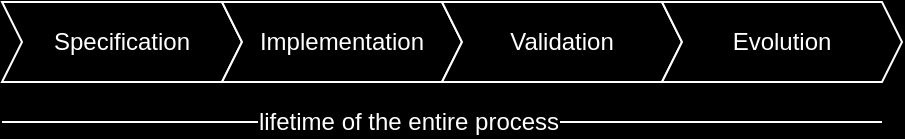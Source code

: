 <mxfile version="12.6.5" type="github" pages="2">
  <diagram id="scUDhfRi3yJdXVVosc_G" name="waterfall">
    <mxGraphModel dx="604" dy="387" grid="1" gridSize="10" guides="1" tooltips="1" connect="1" arrows="1" fold="1" page="1" pageScale="1" pageWidth="850" pageHeight="1100" background="#000000" math="0" shadow="0">
      <root>
        <mxCell id="0"/>
        <mxCell id="1" parent="0"/>
        <mxCell id="b8S7CPIa9rBjUEaSskh6-5" value="Specification" style="shape=step;perimeter=stepPerimeter;whiteSpace=wrap;html=1;fixedSize=1;size=10;fontColor=#FFFFFF;labelBackgroundColor=none;fillColor=#000000;strokeColor=#FFFFFF;" vertex="1" parent="1">
          <mxGeometry x="40" y="160" width="120" height="40" as="geometry"/>
        </mxCell>
        <mxCell id="b8S7CPIa9rBjUEaSskh6-6" value="Implementation" style="shape=step;perimeter=stepPerimeter;whiteSpace=wrap;html=1;fixedSize=1;size=10;fontColor=#FFFFFF;labelBackgroundColor=none;fillColor=#000000;strokeColor=#FFFFFF;" vertex="1" parent="1">
          <mxGeometry x="150" y="160" width="120" height="40" as="geometry"/>
        </mxCell>
        <mxCell id="b8S7CPIa9rBjUEaSskh6-7" value="Validation" style="shape=step;perimeter=stepPerimeter;whiteSpace=wrap;html=1;fixedSize=1;size=10;fontColor=#FFFFFF;labelBackgroundColor=none;fillColor=#000000;strokeColor=#FFFFFF;" vertex="1" parent="1">
          <mxGeometry x="260" y="160" width="120" height="40" as="geometry"/>
        </mxCell>
        <mxCell id="b8S7CPIa9rBjUEaSskh6-8" value="Evolution" style="shape=step;perimeter=stepPerimeter;whiteSpace=wrap;html=1;fixedSize=1;size=10;fontColor=#FFFFFF;labelBackgroundColor=none;fillColor=#000000;strokeColor=#FFFFFF;" vertex="1" parent="1">
          <mxGeometry x="370" y="160" width="120" height="40" as="geometry"/>
        </mxCell>
        <mxCell id="b8S7CPIa9rBjUEaSskh6-16" value="" style="endArrow=none;html=1;strokeColor=#FFFFFF;" edge="1" parent="1">
          <mxGeometry width="50" height="50" relative="1" as="geometry">
            <mxPoint x="40" y="220" as="sourcePoint"/>
            <mxPoint x="480" y="220" as="targetPoint"/>
          </mxGeometry>
        </mxCell>
        <mxCell id="b8S7CPIa9rBjUEaSskh6-17" value="lifetime of the entire process" style="text;html=1;align=center;verticalAlign=middle;resizable=0;points=[];labelBackgroundColor=#000000;fontColor=#FFFFFF;" vertex="1" connectable="0" parent="b8S7CPIa9rBjUEaSskh6-16">
          <mxGeometry x="-0.077" relative="1" as="geometry">
            <mxPoint as="offset"/>
          </mxGeometry>
        </mxCell>
      </root>
    </mxGraphModel>
  </diagram>
  <diagram name="iterative" id="vCsuIU81UL7MuSOxQK2-">
    <mxGraphModel dx="876" dy="627" grid="1" gridSize="10" guides="1" tooltips="1" connect="1" arrows="1" fold="1" page="1" pageScale="1" pageWidth="850" pageHeight="1100" background="#000000" math="0" shadow="0">
      <root>
        <mxCell id="LGPdvjY3t-1khCBpAIfv-0"/>
        <mxCell id="LGPdvjY3t-1khCBpAIfv-1" parent="LGPdvjY3t-1khCBpAIfv-0"/>
        <mxCell id="LGPdvjY3t-1khCBpAIfv-2" value="Specification" style="shape=step;perimeter=stepPerimeter;whiteSpace=wrap;html=1;fixedSize=1;size=10;fontColor=#FFFFFF;labelBackgroundColor=none;fillColor=#000000;strokeColor=#FFFFFF;" vertex="1" parent="LGPdvjY3t-1khCBpAIfv-1">
          <mxGeometry x="40" y="160" width="120" height="40" as="geometry"/>
        </mxCell>
        <mxCell id="LGPdvjY3t-1khCBpAIfv-3" value="Implementation" style="shape=step;perimeter=stepPerimeter;whiteSpace=wrap;html=1;fixedSize=1;size=10;fontColor=#FFFFFF;labelBackgroundColor=none;fillColor=#000000;strokeColor=#FFFFFF;" vertex="1" parent="LGPdvjY3t-1khCBpAIfv-1">
          <mxGeometry x="150" y="160" width="120" height="40" as="geometry"/>
        </mxCell>
        <mxCell id="LGPdvjY3t-1khCBpAIfv-4" value="Validation" style="shape=step;perimeter=stepPerimeter;whiteSpace=wrap;html=1;fixedSize=1;size=10;fontColor=#FFFFFF;labelBackgroundColor=none;fillColor=#000000;strokeColor=#FFFFFF;" vertex="1" parent="LGPdvjY3t-1khCBpAIfv-1">
          <mxGeometry x="260" y="160" width="120" height="40" as="geometry"/>
        </mxCell>
        <mxCell id="LGPdvjY3t-1khCBpAIfv-5" style="edgeStyle=orthogonalEdgeStyle;rounded=0;orthogonalLoop=1;jettySize=auto;html=1;exitX=1;exitY=0.5;exitDx=0;exitDy=0;strokeColor=#FFFFFF;fontColor=#FFFFFF;entryX=0.067;entryY=0.484;entryDx=0;entryDy=0;entryPerimeter=0;strokeWidth=2;" edge="1" parent="LGPdvjY3t-1khCBpAIfv-1" source="LGPdvjY3t-1khCBpAIfv-7" target="LGPdvjY3t-1khCBpAIfv-2">
          <mxGeometry relative="1" as="geometry">
            <mxPoint x="20" y="180" as="targetPoint"/>
            <Array as="points">
              <mxPoint x="510" y="180"/>
              <mxPoint x="510" y="130"/>
              <mxPoint x="20" y="130"/>
              <mxPoint x="20" y="179"/>
            </Array>
          </mxGeometry>
        </mxCell>
        <mxCell id="LGPdvjY3t-1khCBpAIfv-6" value="&lt;span style=&quot;background-color: rgb(0 , 0 , 0)&quot;&gt;move on to next iteration&lt;/span&gt;" style="text;html=1;align=center;verticalAlign=middle;resizable=0;points=[];labelBackgroundColor=#ffffff;fontColor=#FFFFFF;" vertex="1" connectable="0" parent="LGPdvjY3t-1khCBpAIfv-5">
          <mxGeometry x="0.175" y="2" relative="1" as="geometry">
            <mxPoint x="34.48" y="-4" as="offset"/>
          </mxGeometry>
        </mxCell>
        <mxCell id="LGPdvjY3t-1khCBpAIfv-7" value="Evolution" style="shape=step;perimeter=stepPerimeter;whiteSpace=wrap;html=1;fixedSize=1;size=10;fontColor=#FFFFFF;labelBackgroundColor=none;fillColor=#000000;strokeColor=#FFFFFF;" vertex="1" parent="LGPdvjY3t-1khCBpAIfv-1">
          <mxGeometry x="370" y="160" width="120" height="40" as="geometry"/>
        </mxCell>
        <mxCell id="LGPdvjY3t-1khCBpAIfv-8" value="" style="endArrow=none;html=1;strokeColor=#FFFFFF;" edge="1" parent="LGPdvjY3t-1khCBpAIfv-1">
          <mxGeometry width="50" height="50" relative="1" as="geometry">
            <mxPoint x="40" y="220" as="sourcePoint"/>
            <mxPoint x="480" y="220" as="targetPoint"/>
          </mxGeometry>
        </mxCell>
        <mxCell id="LGPdvjY3t-1khCBpAIfv-9" value="lifetime of a single iteration" style="text;html=1;align=center;verticalAlign=middle;resizable=0;points=[];labelBackgroundColor=#000000;fontColor=#FFFFFF;" vertex="1" connectable="0" parent="LGPdvjY3t-1khCBpAIfv-8">
          <mxGeometry x="-0.077" relative="1" as="geometry">
            <mxPoint as="offset"/>
          </mxGeometry>
        </mxCell>
      </root>
    </mxGraphModel>
  </diagram>
</mxfile>
